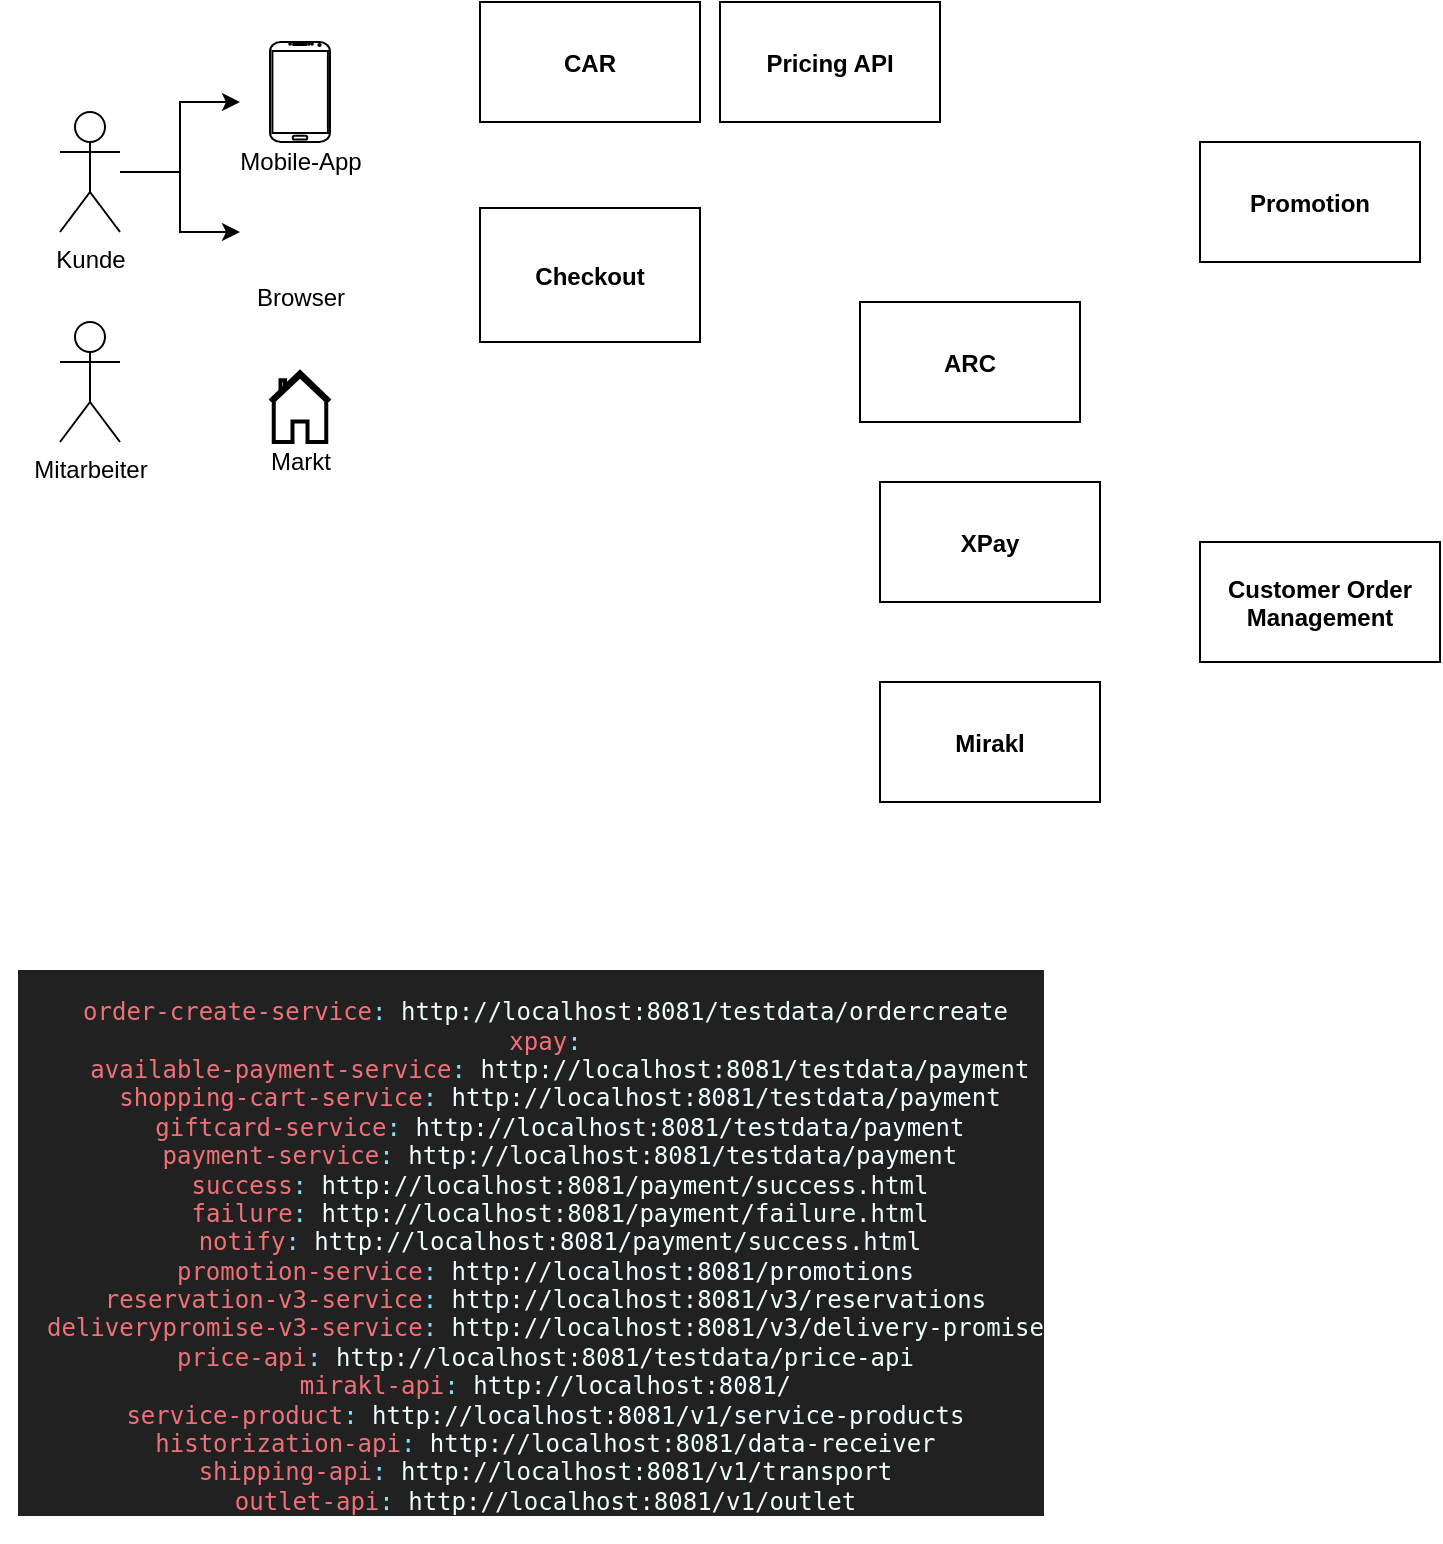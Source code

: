 <mxfile version="16.5.3" type="device"><diagram id="prtHgNgQTEPvFCAcTncT" name="Page-1"><mxGraphModel dx="981" dy="528" grid="1" gridSize="10" guides="1" tooltips="1" connect="1" arrows="1" fold="1" page="1" pageScale="1" pageWidth="827" pageHeight="1169" math="0" shadow="0"><root><mxCell id="0"/><mxCell id="1" parent="0"/><mxCell id="pAOVyUW9lYZ3T8qnk2ZR-26" style="edgeStyle=orthogonalEdgeStyle;rounded=0;orthogonalLoop=1;jettySize=auto;html=1;" edge="1" parent="1" source="pAOVyUW9lYZ3T8qnk2ZR-5"><mxGeometry relative="1" as="geometry"><mxPoint x="120" y="185" as="targetPoint"/><Array as="points"><mxPoint x="90" y="155"/><mxPoint x="90" y="185"/></Array></mxGeometry></mxCell><mxCell id="pAOVyUW9lYZ3T8qnk2ZR-27" style="edgeStyle=orthogonalEdgeStyle;rounded=0;orthogonalLoop=1;jettySize=auto;html=1;" edge="1" parent="1" source="pAOVyUW9lYZ3T8qnk2ZR-5"><mxGeometry relative="1" as="geometry"><mxPoint x="120" y="120" as="targetPoint"/><Array as="points"><mxPoint x="90" y="155"/><mxPoint x="90" y="120"/></Array></mxGeometry></mxCell><mxCell id="pAOVyUW9lYZ3T8qnk2ZR-5" value="Kunde" style="shape=umlActor;verticalLabelPosition=bottom;verticalAlign=top;html=1;outlineConnect=0;" vertex="1" parent="1"><mxGeometry x="30" y="125" width="30" height="60" as="geometry"/></mxCell><mxCell id="pAOVyUW9lYZ3T8qnk2ZR-10" value="" style="html=1;verticalLabelPosition=bottom;align=center;labelBackgroundColor=#ffffff;verticalAlign=top;strokeWidth=2;strokeColor=#000000;shadow=0;dashed=0;shape=mxgraph.ios7.icons.home;" vertex="1" parent="1"><mxGeometry x="135" y="255" width="30" height="35" as="geometry"/></mxCell><mxCell id="pAOVyUW9lYZ3T8qnk2ZR-14" value="Checkout" style="rounded=0;strokeColor=#000000;fontStyle=1" vertex="1" parent="1"><mxGeometry x="240" y="173" width="110" height="67" as="geometry"/></mxCell><mxCell id="pAOVyUW9lYZ3T8qnk2ZR-15" value="Promotion" style="rounded=0;strokeColor=#000000;fontStyle=1" vertex="1" parent="1"><mxGeometry x="600" y="140" width="110" height="60" as="geometry"/></mxCell><mxCell id="pAOVyUW9lYZ3T8qnk2ZR-16" value="XPay" style="rounded=0;strokeColor=#000000;fontStyle=1" vertex="1" parent="1"><mxGeometry x="440" y="310" width="110" height="60" as="geometry"/></mxCell><mxCell id="pAOVyUW9lYZ3T8qnk2ZR-17" value="Pricing API" style="rounded=0;strokeColor=#000000;fontStyle=1" vertex="1" parent="1"><mxGeometry x="360" y="70" width="110" height="60" as="geometry"/></mxCell><mxCell id="pAOVyUW9lYZ3T8qnk2ZR-18" value="CAR" style="rounded=0;strokeColor=#000000;fontStyle=1" vertex="1" parent="1"><mxGeometry x="240" y="70" width="110" height="60" as="geometry"/></mxCell><mxCell id="pAOVyUW9lYZ3T8qnk2ZR-19" value="Mirakl" style="rounded=0;strokeColor=#000000;fontStyle=1" vertex="1" parent="1"><mxGeometry x="440" y="410" width="110" height="60" as="geometry"/></mxCell><mxCell id="pAOVyUW9lYZ3T8qnk2ZR-20" value="Customer Order&#10;Management" style="rounded=0;strokeColor=#000000;fontStyle=1" vertex="1" parent="1"><mxGeometry x="600" y="340" width="120" height="60" as="geometry"/></mxCell><mxCell id="pAOVyUW9lYZ3T8qnk2ZR-22" value="Mitarbeiter" style="shape=umlActor;verticalLabelPosition=bottom;verticalAlign=top;html=1;outlineConnect=0;" vertex="1" parent="1"><mxGeometry x="30" y="230" width="30" height="60" as="geometry"/></mxCell><mxCell id="pAOVyUW9lYZ3T8qnk2ZR-24" value="Markt" style="text;html=1;align=center;verticalAlign=middle;resizable=0;points=[];autosize=1;strokeColor=none;fillColor=none;" vertex="1" parent="1"><mxGeometry x="125" y="290" width="50" height="20" as="geometry"/></mxCell><mxCell id="pAOVyUW9lYZ3T8qnk2ZR-28" value="" style="group" vertex="1" connectable="0" parent="1"><mxGeometry x="110" y="90" width="80" height="70" as="geometry"/></mxCell><mxCell id="pAOVyUW9lYZ3T8qnk2ZR-8" value="" style="verticalLabelPosition=bottom;verticalAlign=top;html=1;shadow=0;dashed=0;strokeWidth=1;shape=mxgraph.android.phone2;" vertex="1" parent="pAOVyUW9lYZ3T8qnk2ZR-28"><mxGeometry x="25" width="30" height="50" as="geometry"/></mxCell><mxCell id="pAOVyUW9lYZ3T8qnk2ZR-23" value="Mobile-App" style="text;html=1;align=center;verticalAlign=middle;resizable=0;points=[];autosize=1;strokeColor=none;fillColor=none;" vertex="1" parent="pAOVyUW9lYZ3T8qnk2ZR-28"><mxGeometry y="50" width="80" height="20" as="geometry"/></mxCell><mxCell id="pAOVyUW9lYZ3T8qnk2ZR-29" value="" style="group" vertex="1" connectable="0" parent="1"><mxGeometry x="120" y="178" width="60" height="50" as="geometry"/></mxCell><mxCell id="pAOVyUW9lYZ3T8qnk2ZR-11" value="" style="shape=image;html=1;verticalAlign=top;verticalLabelPosition=bottom;labelBackgroundColor=#ffffff;imageAspect=0;aspect=fixed;image=https://cdn1.iconfinder.com/data/icons/100-basic-for-user-interface/32/29-Screen-128.png;strokeColor=#000000;" vertex="1" parent="pAOVyUW9lYZ3T8qnk2ZR-29"><mxGeometry x="15" width="30" height="30" as="geometry"/></mxCell><mxCell id="pAOVyUW9lYZ3T8qnk2ZR-25" value="Browser" style="text;html=1;align=center;verticalAlign=middle;resizable=0;points=[];autosize=1;strokeColor=none;fillColor=none;" vertex="1" parent="pAOVyUW9lYZ3T8qnk2ZR-29"><mxGeometry y="30" width="60" height="20" as="geometry"/></mxCell><mxCell id="pAOVyUW9lYZ3T8qnk2ZR-30" value="ARC" style="rounded=0;strokeColor=#000000;fontStyle=1" vertex="1" parent="1"><mxGeometry x="430" y="220" width="110" height="60" as="geometry"/></mxCell><mxCell id="pAOVyUW9lYZ3T8qnk2ZR-31" value="&lt;pre style=&quot;background-color: #212121 ; color: #eeffff ; font-family: &amp;#34;jetbrains mono&amp;#34; , monospace ; font-size: 9 0pt&quot;&gt;&lt;br&gt;  &lt;span style=&quot;color: #f07178&quot;&gt;order-create-service&lt;/span&gt;&lt;span style=&quot;color: #89ddff&quot;&gt;: &lt;/span&gt;http://localhost:8081/testdata/ordercreate&lt;br&gt;  &lt;span style=&quot;color: #f07178&quot;&gt;xpay&lt;/span&gt;&lt;span style=&quot;color: #89ddff&quot;&gt;:&lt;br&gt;&lt;/span&gt;&lt;span style=&quot;color: #89ddff&quot;&gt;    &lt;/span&gt;&lt;span style=&quot;color: #f07178&quot;&gt;available-payment-service&lt;/span&gt;&lt;span style=&quot;color: #89ddff&quot;&gt;: &lt;/span&gt;http://localhost:8081/testdata/payment&lt;br&gt;    &lt;span style=&quot;color: #f07178&quot;&gt;shopping-cart-service&lt;/span&gt;&lt;span style=&quot;color: #89ddff&quot;&gt;: &lt;/span&gt;http://localhost:8081/testdata/payment&lt;br&gt;    &lt;span style=&quot;color: #f07178&quot;&gt;giftcard-service&lt;/span&gt;&lt;span style=&quot;color: #89ddff&quot;&gt;: &lt;/span&gt;http://localhost:8081/testdata/payment&lt;br&gt;    &lt;span style=&quot;color: #f07178&quot;&gt;payment-service&lt;/span&gt;&lt;span style=&quot;color: #89ddff&quot;&gt;: &lt;/span&gt;http://localhost:8081/testdata/payment&lt;br&gt;    &lt;span style=&quot;color: #f07178&quot;&gt;success&lt;/span&gt;&lt;span style=&quot;color: #89ddff&quot;&gt;: &lt;/span&gt;http://localhost:8081/payment/success.html&lt;br&gt;    &lt;span style=&quot;color: #f07178&quot;&gt;failure&lt;/span&gt;&lt;span style=&quot;color: #89ddff&quot;&gt;: &lt;/span&gt;http://localhost:8081/payment/failure.html&lt;br&gt;    &lt;span style=&quot;color: #f07178&quot;&gt;notify&lt;/span&gt;&lt;span style=&quot;color: #89ddff&quot;&gt;: &lt;/span&gt;http://localhost:8081/payment/success.html&lt;br&gt;  &lt;span style=&quot;color: #f07178&quot;&gt;promotion-service&lt;/span&gt;&lt;span style=&quot;color: #89ddff&quot;&gt;: &lt;/span&gt;http://localhost:8081/promotions&lt;br&gt;  &lt;span style=&quot;color: #f07178&quot;&gt;reservation-v3-service&lt;/span&gt;&lt;span style=&quot;color: #89ddff&quot;&gt;: &lt;/span&gt;http://localhost:8081/v3/reservations&lt;br&gt;  &lt;span style=&quot;color: #f07178&quot;&gt;deliverypromise-v3-service&lt;/span&gt;&lt;span style=&quot;color: #89ddff&quot;&gt;: &lt;/span&gt;http://localhost:8081/v3/delivery-promise&lt;br&gt;  &lt;span style=&quot;color: #f07178&quot;&gt;price-api&lt;/span&gt;&lt;span style=&quot;color: #89ddff&quot;&gt;: &lt;/span&gt;http://localhost:8081/testdata/price-api&lt;br&gt;  &lt;span style=&quot;color: #f07178&quot;&gt;mirakl-api&lt;/span&gt;&lt;span style=&quot;color: #89ddff&quot;&gt;: &lt;/span&gt;http://localhost:8081/&lt;br&gt;  &lt;span style=&quot;color: #f07178&quot;&gt;service-product&lt;/span&gt;&lt;span style=&quot;color: #89ddff&quot;&gt;: &lt;/span&gt;http://localhost:8081/v1/service-products&lt;br&gt;  &lt;span style=&quot;color: #f07178&quot;&gt;historization-api&lt;/span&gt;&lt;span style=&quot;color: #89ddff&quot;&gt;: &lt;/span&gt;http://localhost:8081/data-receiver&lt;br&gt;  &lt;span style=&quot;color: #f07178&quot;&gt;shipping-api&lt;/span&gt;&lt;span style=&quot;color: #89ddff&quot;&gt;: &lt;/span&gt;http://localhost:8081/v1/transport&lt;br&gt;  &lt;span style=&quot;color: #f07178&quot;&gt;outlet-api&lt;/span&gt;&lt;span style=&quot;color: #89ddff&quot;&gt;: &lt;/span&gt;http://localhost:8081/v1/outlet&lt;/pre&gt;" style="text;html=1;align=center;verticalAlign=middle;resizable=0;points=[];autosize=1;strokeColor=none;fillColor=none;" vertex="1" parent="1"><mxGeometry y="540" width="530" height="300" as="geometry"/></mxCell></root></mxGraphModel></diagram></mxfile>